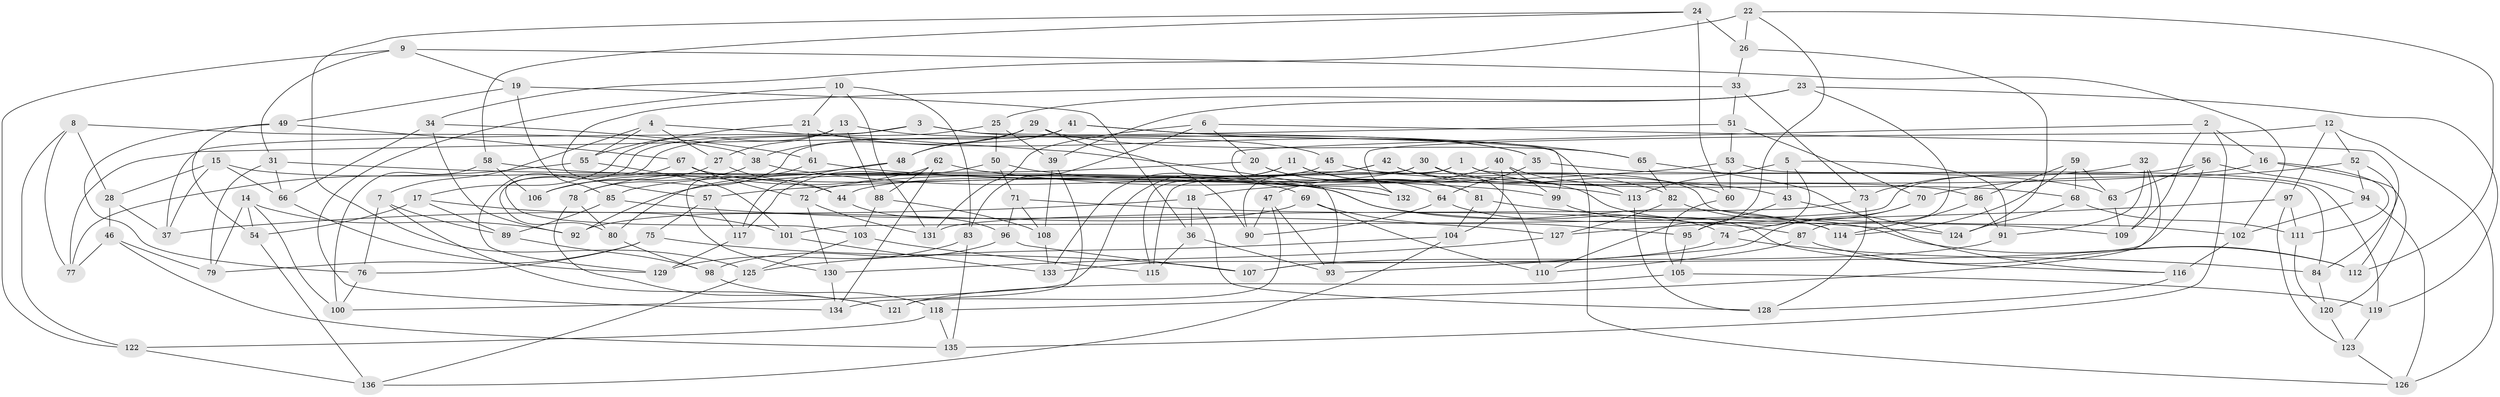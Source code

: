 // Generated by graph-tools (version 1.1) at 2025/16/03/09/25 04:16:11]
// undirected, 136 vertices, 272 edges
graph export_dot {
graph [start="1"]
  node [color=gray90,style=filled];
  1;
  2;
  3;
  4;
  5;
  6;
  7;
  8;
  9;
  10;
  11;
  12;
  13;
  14;
  15;
  16;
  17;
  18;
  19;
  20;
  21;
  22;
  23;
  24;
  25;
  26;
  27;
  28;
  29;
  30;
  31;
  32;
  33;
  34;
  35;
  36;
  37;
  38;
  39;
  40;
  41;
  42;
  43;
  44;
  45;
  46;
  47;
  48;
  49;
  50;
  51;
  52;
  53;
  54;
  55;
  56;
  57;
  58;
  59;
  60;
  61;
  62;
  63;
  64;
  65;
  66;
  67;
  68;
  69;
  70;
  71;
  72;
  73;
  74;
  75;
  76;
  77;
  78;
  79;
  80;
  81;
  82;
  83;
  84;
  85;
  86;
  87;
  88;
  89;
  90;
  91;
  92;
  93;
  94;
  95;
  96;
  97;
  98;
  99;
  100;
  101;
  102;
  103;
  104;
  105;
  106;
  107;
  108;
  109;
  110;
  111;
  112;
  113;
  114;
  115;
  116;
  117;
  118;
  119;
  120;
  121;
  122;
  123;
  124;
  125;
  126;
  127;
  128;
  129;
  130;
  131;
  132;
  133;
  134;
  135;
  136;
  1 -- 90;
  1 -- 84;
  1 -- 43;
  1 -- 115;
  2 -- 109;
  2 -- 16;
  2 -- 132;
  2 -- 135;
  3 -- 37;
  3 -- 129;
  3 -- 35;
  3 -- 126;
  4 -- 93;
  4 -- 7;
  4 -- 55;
  4 -- 27;
  5 -- 95;
  5 -- 113;
  5 -- 43;
  5 -- 91;
  6 -- 131;
  6 -- 83;
  6 -- 20;
  6 -- 84;
  7 -- 121;
  7 -- 76;
  7 -- 89;
  8 -- 38;
  8 -- 77;
  8 -- 28;
  8 -- 122;
  9 -- 122;
  9 -- 19;
  9 -- 102;
  9 -- 31;
  10 -- 21;
  10 -- 83;
  10 -- 134;
  10 -- 131;
  11 -- 133;
  11 -- 114;
  11 -- 100;
  11 -- 81;
  12 -- 97;
  12 -- 52;
  12 -- 132;
  12 -- 126;
  13 -- 45;
  13 -- 88;
  13 -- 27;
  13 -- 17;
  14 -- 92;
  14 -- 79;
  14 -- 54;
  14 -- 100;
  15 -- 66;
  15 -- 37;
  15 -- 28;
  15 -- 44;
  16 -- 120;
  16 -- 18;
  16 -- 111;
  17 -- 89;
  17 -- 101;
  17 -- 54;
  18 -- 37;
  18 -- 36;
  18 -- 128;
  19 -- 85;
  19 -- 36;
  19 -- 49;
  20 -- 85;
  20 -- 64;
  20 -- 81;
  21 -- 35;
  21 -- 61;
  21 -- 55;
  22 -- 112;
  22 -- 26;
  22 -- 34;
  22 -- 110;
  23 -- 39;
  23 -- 25;
  23 -- 119;
  23 -- 87;
  24 -- 125;
  24 -- 60;
  24 -- 58;
  24 -- 26;
  25 -- 50;
  25 -- 39;
  25 -- 80;
  26 -- 124;
  26 -- 33;
  27 -- 44;
  27 -- 106;
  28 -- 46;
  28 -- 37;
  29 -- 48;
  29 -- 90;
  29 -- 65;
  29 -- 38;
  30 -- 115;
  30 -- 68;
  30 -- 110;
  30 -- 44;
  31 -- 79;
  31 -- 99;
  31 -- 66;
  32 -- 73;
  32 -- 91;
  32 -- 118;
  32 -- 109;
  33 -- 57;
  33 -- 51;
  33 -- 73;
  34 -- 66;
  34 -- 61;
  34 -- 92;
  35 -- 64;
  35 -- 63;
  36 -- 93;
  36 -- 115;
  38 -- 106;
  38 -- 132;
  39 -- 134;
  39 -- 108;
  40 -- 99;
  40 -- 104;
  40 -- 113;
  40 -- 47;
  41 -- 78;
  41 -- 99;
  41 -- 48;
  41 -- 65;
  42 -- 86;
  42 -- 72;
  42 -- 60;
  42 -- 92;
  43 -- 124;
  43 -- 95;
  44 -- 96;
  45 -- 102;
  45 -- 80;
  45 -- 82;
  46 -- 79;
  46 -- 135;
  46 -- 77;
  47 -- 93;
  47 -- 90;
  47 -- 121;
  48 -- 117;
  48 -- 78;
  49 -- 67;
  49 -- 76;
  49 -- 54;
  50 -- 114;
  50 -- 71;
  50 -- 117;
  51 -- 70;
  51 -- 77;
  51 -- 53;
  52 -- 94;
  52 -- 70;
  52 -- 112;
  53 -- 60;
  53 -- 57;
  53 -- 119;
  54 -- 136;
  55 -- 101;
  55 -- 77;
  56 -- 94;
  56 -- 101;
  56 -- 63;
  56 -- 107;
  57 -- 75;
  57 -- 117;
  58 -- 109;
  58 -- 106;
  58 -- 100;
  59 -- 86;
  59 -- 63;
  59 -- 68;
  59 -- 114;
  60 -- 105;
  61 -- 130;
  61 -- 132;
  62 -- 88;
  62 -- 106;
  62 -- 134;
  62 -- 113;
  63 -- 109;
  64 -- 90;
  64 -- 74;
  65 -- 82;
  65 -- 116;
  66 -- 129;
  67 -- 72;
  67 -- 103;
  67 -- 69;
  68 -- 124;
  68 -- 111;
  69 -- 92;
  69 -- 95;
  69 -- 110;
  70 -- 74;
  70 -- 93;
  71 -- 96;
  71 -- 108;
  71 -- 87;
  72 -- 131;
  72 -- 130;
  73 -- 131;
  73 -- 128;
  74 -- 84;
  74 -- 133;
  75 -- 107;
  75 -- 76;
  75 -- 79;
  76 -- 100;
  78 -- 80;
  78 -- 121;
  80 -- 98;
  81 -- 124;
  81 -- 104;
  82 -- 112;
  82 -- 127;
  83 -- 135;
  83 -- 129;
  84 -- 120;
  85 -- 127;
  85 -- 89;
  86 -- 91;
  86 -- 114;
  87 -- 112;
  87 -- 110;
  88 -- 108;
  88 -- 103;
  89 -- 98;
  91 -- 107;
  94 -- 126;
  94 -- 102;
  95 -- 105;
  96 -- 98;
  96 -- 107;
  97 -- 123;
  97 -- 127;
  97 -- 111;
  98 -- 118;
  99 -- 116;
  101 -- 133;
  102 -- 116;
  103 -- 125;
  103 -- 115;
  104 -- 125;
  104 -- 136;
  105 -- 121;
  105 -- 119;
  108 -- 133;
  111 -- 120;
  113 -- 128;
  116 -- 128;
  117 -- 129;
  118 -- 135;
  118 -- 122;
  119 -- 123;
  120 -- 123;
  122 -- 136;
  123 -- 126;
  125 -- 136;
  127 -- 130;
  130 -- 134;
}
